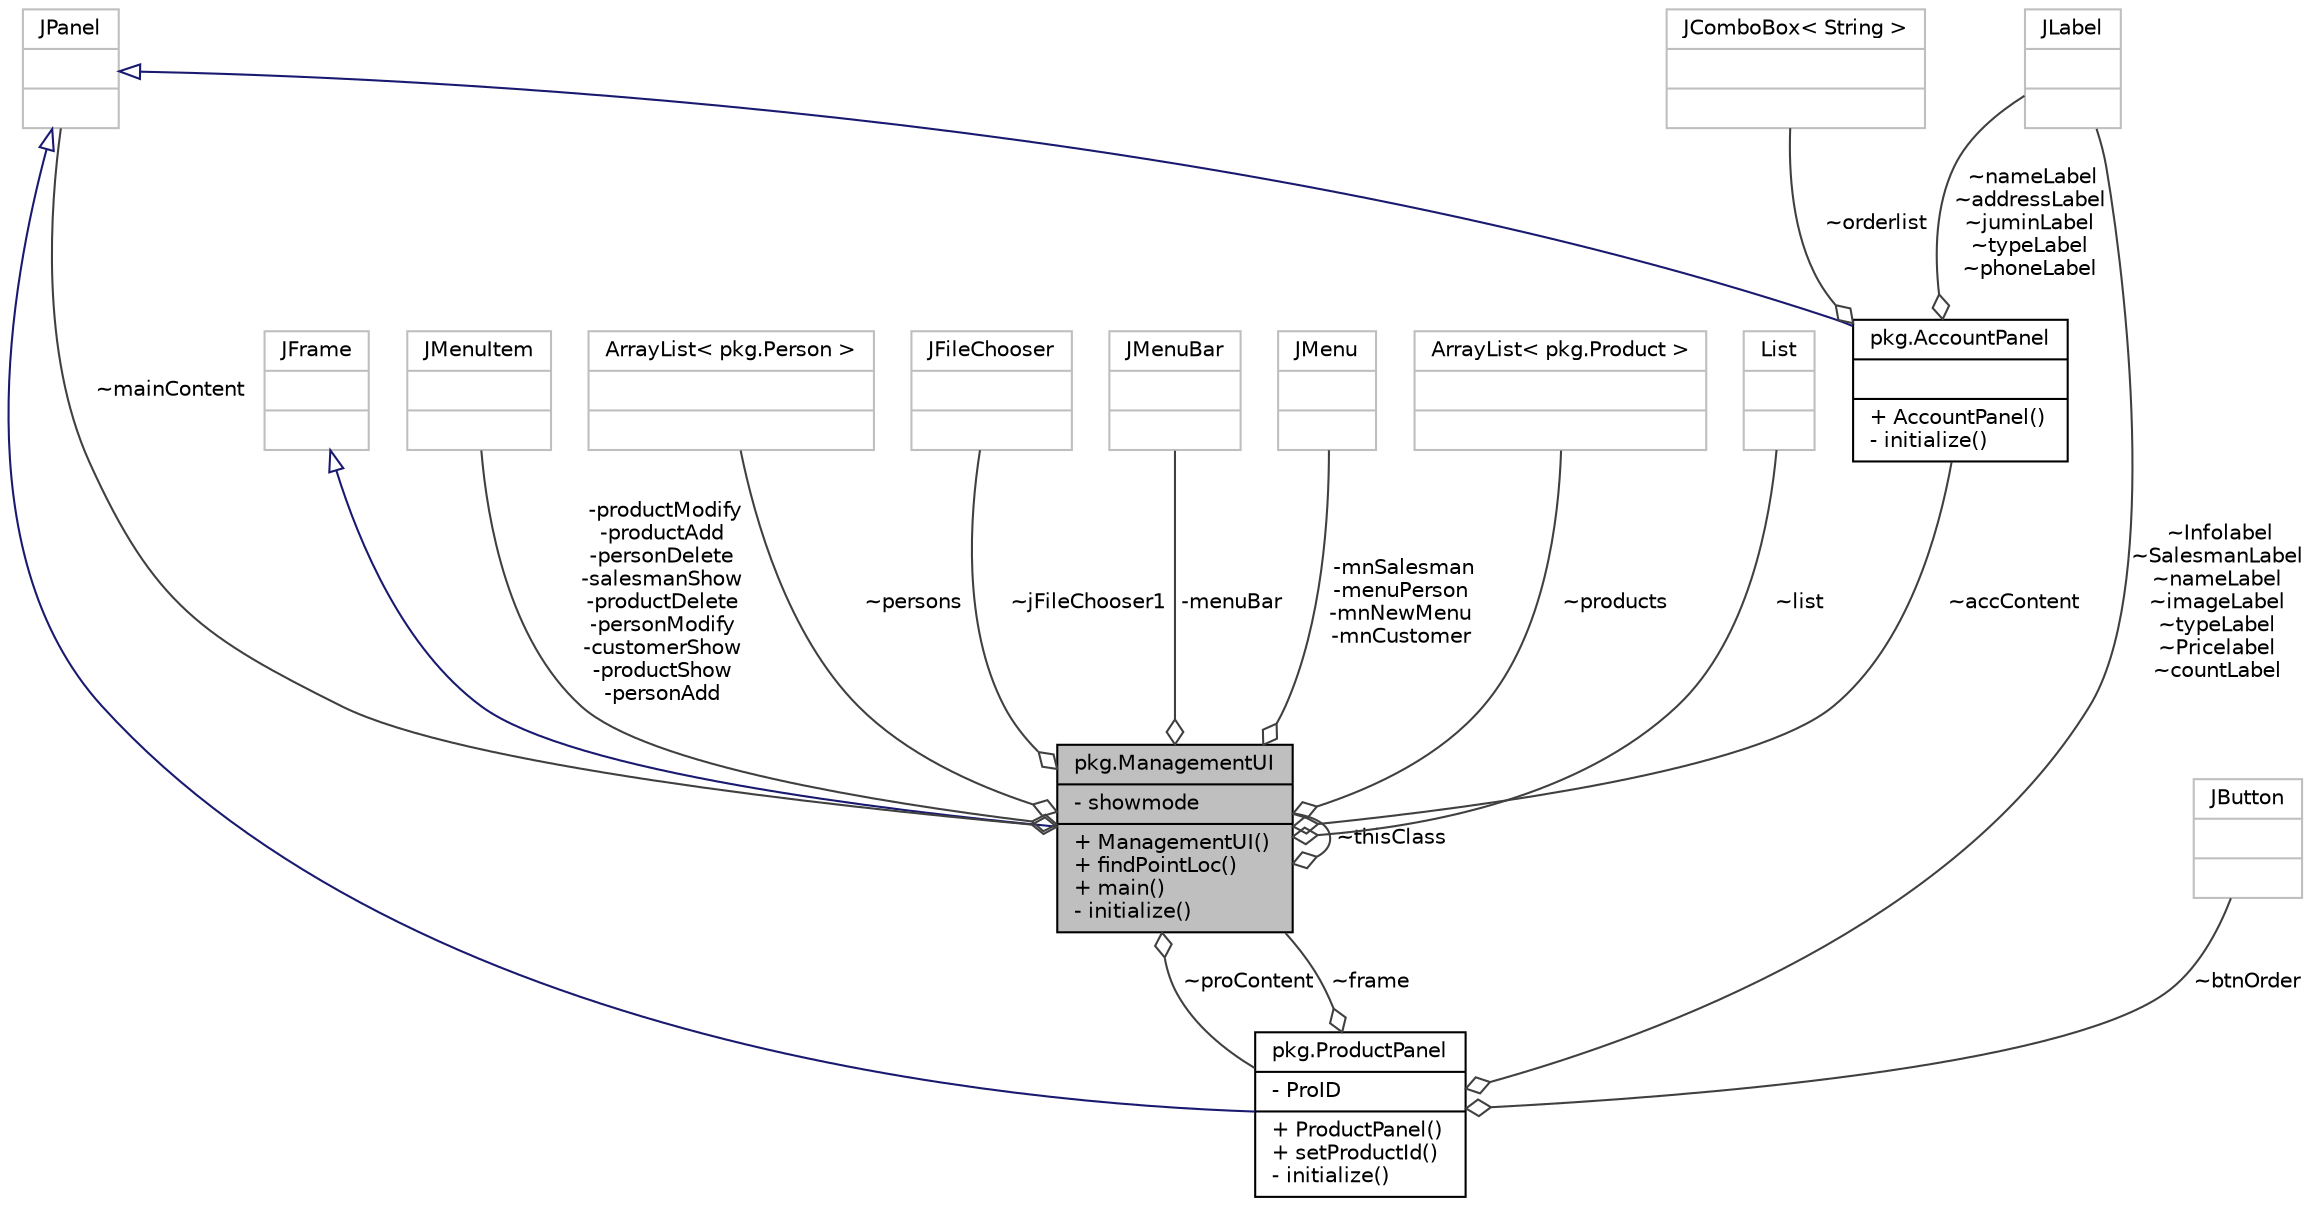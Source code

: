 digraph "pkg.ManagementUI"
{
  edge [fontname="Helvetica",fontsize="10",labelfontname="Helvetica",labelfontsize="10"];
  node [fontname="Helvetica",fontsize="10",shape=record];
  Node1 [label="{pkg.ManagementUI\n|- showmode\l|+ ManagementUI()\l+ findPointLoc()\l+ main()\l- initialize()\l}",height=0.2,width=0.4,color="black", fillcolor="grey75", style="filled", fontcolor="black"];
  Node2 -> Node1 [dir="back",color="midnightblue",fontsize="10",style="solid",arrowtail="onormal",fontname="Helvetica"];
  Node2 [label="{JFrame\n||}",height=0.2,width=0.4,color="grey75", fillcolor="white", style="filled"];
  Node3 -> Node1 [color="grey25",fontsize="10",style="solid",label=" -productModify\n-productAdd\n-personDelete\n-salesmanShow\n-productDelete\n-personModify\n-customerShow\n-productShow\n-personAdd" ,arrowhead="odiamond",fontname="Helvetica"];
  Node3 [label="{JMenuItem\n||}",height=0.2,width=0.4,color="grey75", fillcolor="white", style="filled"];
  Node4 -> Node1 [color="grey25",fontsize="10",style="solid",label=" ~persons" ,arrowhead="odiamond",fontname="Helvetica"];
  Node4 [label="{ArrayList\< pkg.Person \>\n||}",height=0.2,width=0.4,color="grey75", fillcolor="white", style="filled"];
  Node5 -> Node1 [color="grey25",fontsize="10",style="solid",label=" ~jFileChooser1" ,arrowhead="odiamond",fontname="Helvetica"];
  Node5 [label="{JFileChooser\n||}",height=0.2,width=0.4,color="grey75", fillcolor="white", style="filled"];
  Node6 -> Node1 [color="grey25",fontsize="10",style="solid",label=" ~accContent" ,arrowhead="odiamond",fontname="Helvetica"];
  Node6 [label="{pkg.AccountPanel\n||+ AccountPanel()\l- initialize()\l}",height=0.2,width=0.4,color="black", fillcolor="white", style="filled",URL="$classpkg_1_1_account_panel.html",tooltip="Customer 또는 Salesman 계정을 띄울 때 사용되는 JPanel. "];
  Node7 -> Node6 [dir="back",color="midnightblue",fontsize="10",style="solid",arrowtail="onormal",fontname="Helvetica"];
  Node7 [label="{JPanel\n||}",height=0.2,width=0.4,color="grey75", fillcolor="white", style="filled"];
  Node8 -> Node6 [color="grey25",fontsize="10",style="solid",label=" ~orderlist" ,arrowhead="odiamond",fontname="Helvetica"];
  Node8 [label="{JComboBox\< String \>\n||}",height=0.2,width=0.4,color="grey75", fillcolor="white", style="filled"];
  Node9 -> Node6 [color="grey25",fontsize="10",style="solid",label=" ~nameLabel\n~addressLabel\n~juminLabel\n~typeLabel\n~phoneLabel" ,arrowhead="odiamond",fontname="Helvetica"];
  Node9 [label="{JLabel\n||}",height=0.2,width=0.4,color="grey75", fillcolor="white", style="filled"];
  Node10 -> Node1 [color="grey25",fontsize="10",style="solid",label=" ~proContent" ,arrowhead="odiamond",fontname="Helvetica"];
  Node10 [label="{pkg.ProductPanel\n|- ProID\l|+ ProductPanel()\l+ setProductId()\l- initialize()\l}",height=0.2,width=0.4,color="black", fillcolor="white", style="filled",URL="$classpkg_1_1_product_panel.html",tooltip="상품 정보를 띄울 때 사용되는 JPanel "];
  Node7 -> Node10 [dir="back",color="midnightblue",fontsize="10",style="solid",arrowtail="onormal",fontname="Helvetica"];
  Node11 -> Node10 [color="grey25",fontsize="10",style="solid",label=" ~btnOrder" ,arrowhead="odiamond",fontname="Helvetica"];
  Node11 [label="{JButton\n||}",height=0.2,width=0.4,color="grey75", fillcolor="white", style="filled"];
  Node9 -> Node10 [color="grey25",fontsize="10",style="solid",label=" ~Infolabel\n~SalesmanLabel\n~nameLabel\n~imageLabel\n~typeLabel\n~Pricelabel\n~countLabel" ,arrowhead="odiamond",fontname="Helvetica"];
  Node1 -> Node10 [color="grey25",fontsize="10",style="solid",label=" ~frame" ,arrowhead="odiamond",fontname="Helvetica"];
  Node12 -> Node1 [color="grey25",fontsize="10",style="solid",label=" -menuBar" ,arrowhead="odiamond",fontname="Helvetica"];
  Node12 [label="{JMenuBar\n||}",height=0.2,width=0.4,color="grey75", fillcolor="white", style="filled"];
  Node13 -> Node1 [color="grey25",fontsize="10",style="solid",label=" -mnSalesman\n-menuPerson\n-mnNewMenu\n-mnCustomer" ,arrowhead="odiamond",fontname="Helvetica"];
  Node13 [label="{JMenu\n||}",height=0.2,width=0.4,color="grey75", fillcolor="white", style="filled"];
  Node14 -> Node1 [color="grey25",fontsize="10",style="solid",label=" ~products" ,arrowhead="odiamond",fontname="Helvetica"];
  Node14 [label="{ArrayList\< pkg.Product \>\n||}",height=0.2,width=0.4,color="grey75", fillcolor="white", style="filled"];
  Node7 -> Node1 [color="grey25",fontsize="10",style="solid",label=" ~mainContent" ,arrowhead="odiamond",fontname="Helvetica"];
  Node1 -> Node1 [color="grey25",fontsize="10",style="solid",label=" ~thisClass" ,arrowhead="odiamond",fontname="Helvetica"];
  Node15 -> Node1 [color="grey25",fontsize="10",style="solid",label=" ~list" ,arrowhead="odiamond",fontname="Helvetica"];
  Node15 [label="{List\n||}",height=0.2,width=0.4,color="grey75", fillcolor="white", style="filled"];
}
